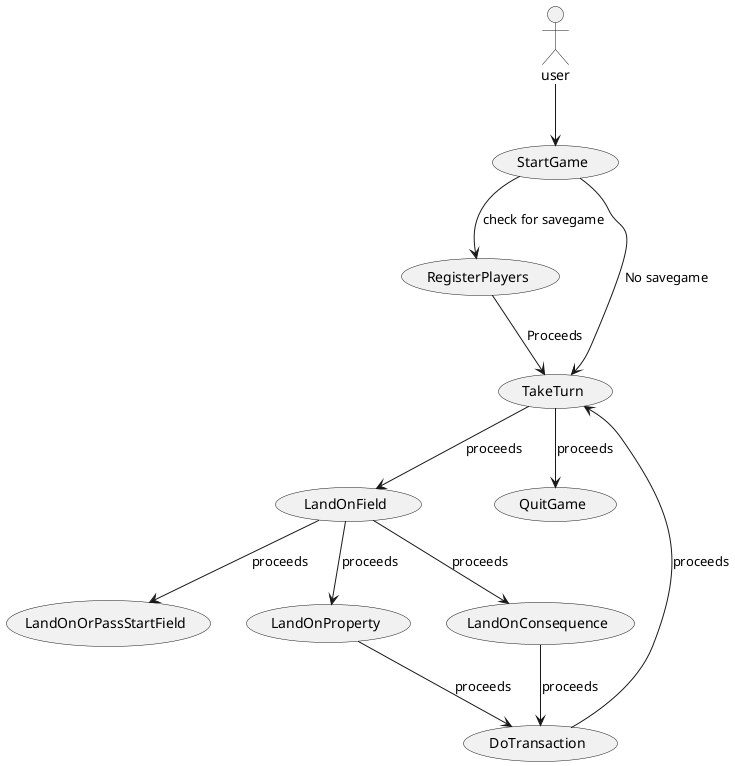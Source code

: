 @startuml
'https://plantuml.com/use-case-diagram


actor user as u

  usecase "StartGame" as UCA1
  usecase "RegisterPlayers" as UCA2

  usecase "TakeTurn" as UC1
  usecase "LandOnField" as UC2
  usecase "LandOnOrPassStartField" as UC3
  usecase "LandOnProperty" as UC4
  usecase "LandOnConsequence" as UC5
  usecase "DoTransaction" as UC6
 usecase "QuitGame" as UC7

u --> (UCA1)
(UCA1) --> (UC1) : No savegame
(UCA1) --> (UCA2) : check for savegame
(UCA2) --> (UC1) : Proceeds
(UC1) --> (UC2) : proceeds
(UC2) --> (UC4) : proceeds
(UC2) --> (UC5) : proceeds
(UC2) --> (UC3) : proceeds
(UC4) --> (UC6) : proceeds
(UC5) --> (UC6) : proceeds
(UC6) --> (UC1) : proceeds
(UC1) --> (UC7) : proceeds
@enduml

left to right direction